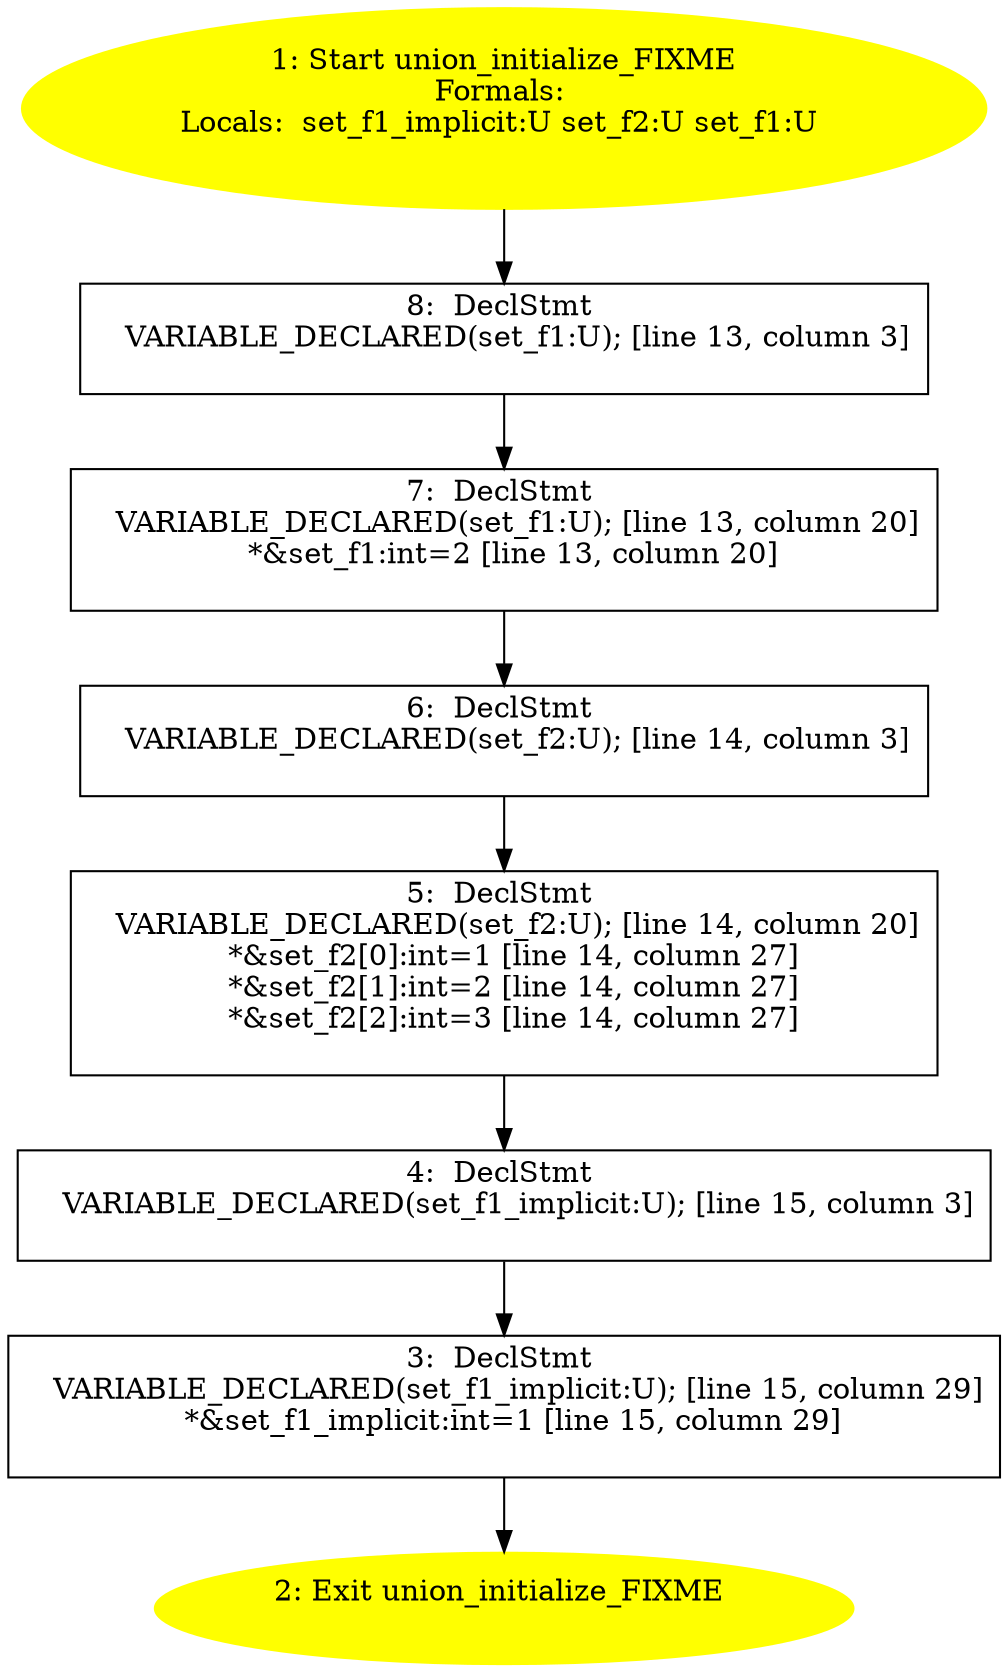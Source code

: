 /* @generated */
digraph cfg {
"union_initialize_FIXME.324b85335f5d2e41_1" [label="1: Start union_initialize_FIXME\nFormals: \nLocals:  set_f1_implicit:U set_f2:U set_f1:U \n  " color=yellow style=filled]
	

	 "union_initialize_FIXME.324b85335f5d2e41_1" -> "union_initialize_FIXME.324b85335f5d2e41_8" ;
"union_initialize_FIXME.324b85335f5d2e41_2" [label="2: Exit union_initialize_FIXME \n  " color=yellow style=filled]
	

"union_initialize_FIXME.324b85335f5d2e41_3" [label="3:  DeclStmt \n   VARIABLE_DECLARED(set_f1_implicit:U); [line 15, column 29]\n  *&set_f1_implicit:int=1 [line 15, column 29]\n " shape="box"]
	

	 "union_initialize_FIXME.324b85335f5d2e41_3" -> "union_initialize_FIXME.324b85335f5d2e41_2" ;
"union_initialize_FIXME.324b85335f5d2e41_4" [label="4:  DeclStmt \n   VARIABLE_DECLARED(set_f1_implicit:U); [line 15, column 3]\n " shape="box"]
	

	 "union_initialize_FIXME.324b85335f5d2e41_4" -> "union_initialize_FIXME.324b85335f5d2e41_3" ;
"union_initialize_FIXME.324b85335f5d2e41_5" [label="5:  DeclStmt \n   VARIABLE_DECLARED(set_f2:U); [line 14, column 20]\n  *&set_f2[0]:int=1 [line 14, column 27]\n  *&set_f2[1]:int=2 [line 14, column 27]\n  *&set_f2[2]:int=3 [line 14, column 27]\n " shape="box"]
	

	 "union_initialize_FIXME.324b85335f5d2e41_5" -> "union_initialize_FIXME.324b85335f5d2e41_4" ;
"union_initialize_FIXME.324b85335f5d2e41_6" [label="6:  DeclStmt \n   VARIABLE_DECLARED(set_f2:U); [line 14, column 3]\n " shape="box"]
	

	 "union_initialize_FIXME.324b85335f5d2e41_6" -> "union_initialize_FIXME.324b85335f5d2e41_5" ;
"union_initialize_FIXME.324b85335f5d2e41_7" [label="7:  DeclStmt \n   VARIABLE_DECLARED(set_f1:U); [line 13, column 20]\n  *&set_f1:int=2 [line 13, column 20]\n " shape="box"]
	

	 "union_initialize_FIXME.324b85335f5d2e41_7" -> "union_initialize_FIXME.324b85335f5d2e41_6" ;
"union_initialize_FIXME.324b85335f5d2e41_8" [label="8:  DeclStmt \n   VARIABLE_DECLARED(set_f1:U); [line 13, column 3]\n " shape="box"]
	

	 "union_initialize_FIXME.324b85335f5d2e41_8" -> "union_initialize_FIXME.324b85335f5d2e41_7" ;
}
